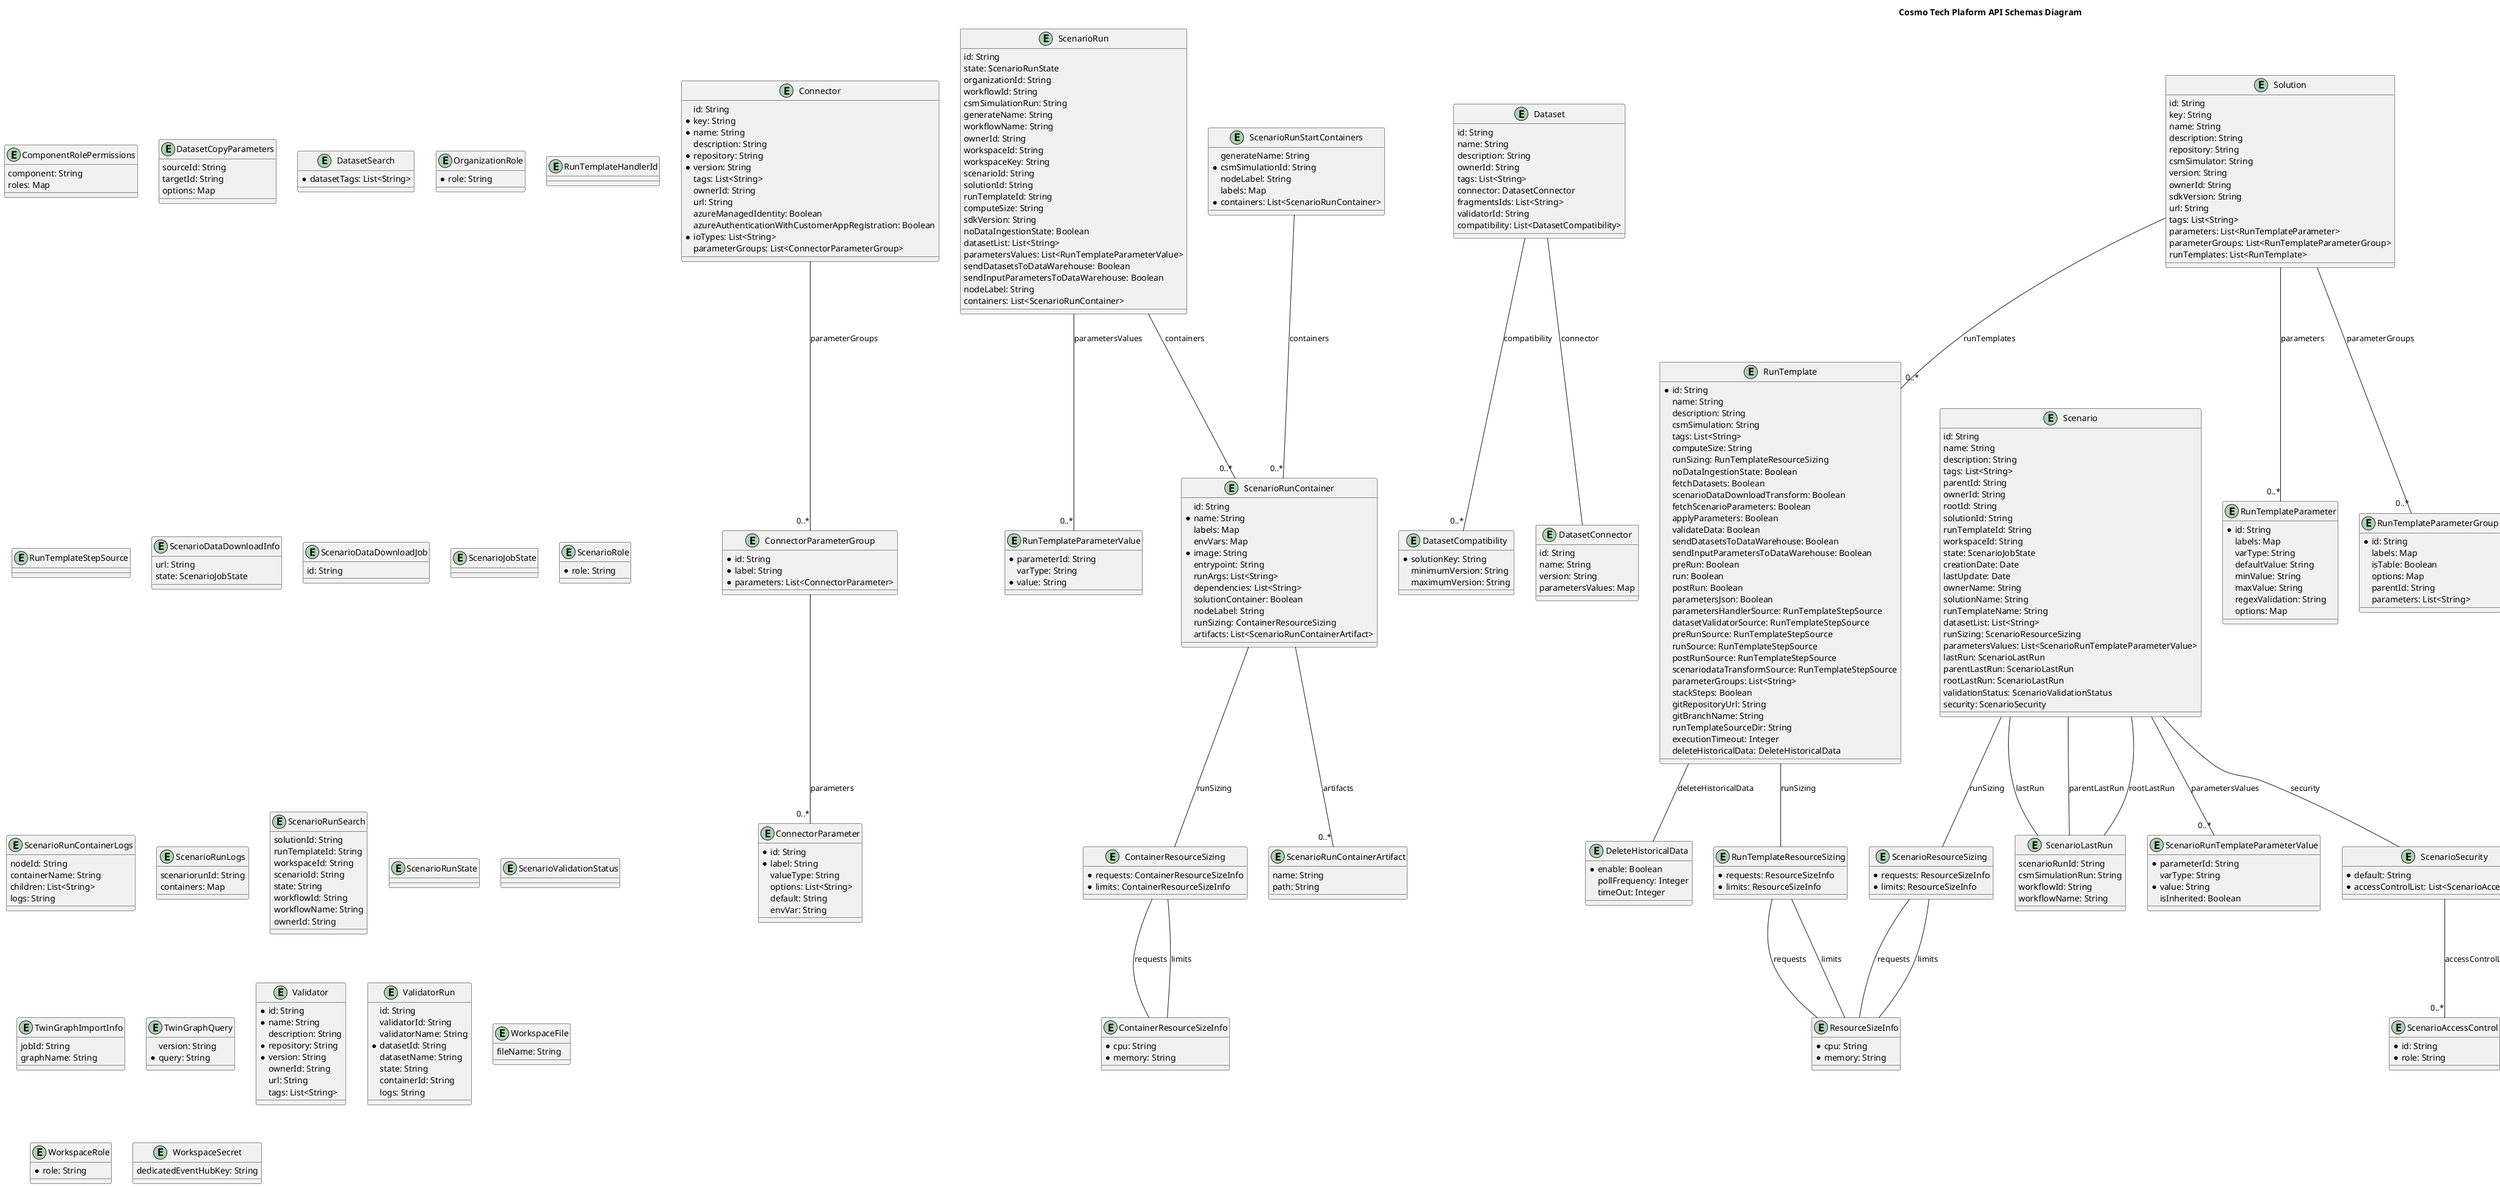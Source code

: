 @startuml

title Cosmo Tech Plaform API Schemas Diagram

entity ComponentRolePermissions {
    component: String
    roles: Map
}

entity Connector {
    id: String
    * key: String
    * name: String
    description: String
    * repository: String
    * version: String
    tags: List<String>
    ownerId: String
    url: String
    azureManagedIdentity: Boolean
    azureAuthenticationWithCustomerAppRegistration: Boolean
    * ioTypes: List<String>
    parameterGroups: List<ConnectorParameterGroup>
}

entity ConnectorParameter {
    * id: String
    * label: String
    valueType: String
    options: List<String>
    default: String
    envVar: String
}

entity ConnectorParameterGroup {
    * id: String
    * label: String
    * parameters: List<ConnectorParameter>
}

entity ContainerResourceSizeInfo {
    * cpu: String
    * memory: String
}

entity ContainerResourceSizing {
    * requests: ContainerResourceSizeInfo
    * limits: ContainerResourceSizeInfo
}

entity Dataset {
    id: String
    name: String
    description: String
    ownerId: String
    tags: List<String>
    connector: DatasetConnector
    fragmentsIds: List<String>
    validatorId: String
    compatibility: List<DatasetCompatibility>
}

entity DatasetCompatibility {
    * solutionKey: String
    minimumVersion: String
    maximumVersion: String
}

entity DatasetConnector {
    id: String
    name: String
    version: String
    parametersValues: Map
}

entity DatasetCopyParameters {
    sourceId: String
    targetId: String
    options: Map
}

entity DatasetSearch {
    * datasetTags: List<String>
}

entity DeleteHistoricalData {
    * enable: Boolean
    pollFrequency: Integer
    timeOut: Integer
}

entity Organization {
    id: String
    name: String
    ownerId: String
    services: OrganizationServices
    security: OrganizationSecurity
}

entity OrganizationAccessControl {
    * id: String
    * role: String
}

entity OrganizationRole {
    * role: String
}

entity OrganizationSecurity {
    * default: String
    * accessControlList: List<OrganizationAccessControl>
}

entity OrganizationService {
    cloudService: String
    baseUri: String
    platformService: String
    resourceUri: String
    credentials: Map
}

entity OrganizationServices {
    tenantCredentials: Map
    storage: OrganizationService
    solutionsContainerRegistry: OrganizationService
}

entity ResourceSizeInfo {
    * cpu: String
    * memory: String
}

entity RunTemplate {
    * id: String
    name: String
    description: String
    csmSimulation: String
    tags: List<String>
    computeSize: String
    runSizing: RunTemplateResourceSizing
    noDataIngestionState: Boolean
    fetchDatasets: Boolean
    scenarioDataDownloadTransform: Boolean
    fetchScenarioParameters: Boolean
    applyParameters: Boolean
    validateData: Boolean
    sendDatasetsToDataWarehouse: Boolean
    sendInputParametersToDataWarehouse: Boolean
    preRun: Boolean
    run: Boolean
    postRun: Boolean
    parametersJson: Boolean
    parametersHandlerSource: RunTemplateStepSource
    datasetValidatorSource: RunTemplateStepSource
    preRunSource: RunTemplateStepSource
    runSource: RunTemplateStepSource
    postRunSource: RunTemplateStepSource
    scenariodataTransformSource: RunTemplateStepSource
    parameterGroups: List<String>
    stackSteps: Boolean
    gitRepositoryUrl: String
    gitBranchName: String
    runTemplateSourceDir: String
    executionTimeout: Integer
    deleteHistoricalData: DeleteHistoricalData
}

entity RunTemplateHandlerId {
}

entity RunTemplateParameter {
    * id: String
    labels: Map
    varType: String
    defaultValue: String
    minValue: String
    maxValue: String
    regexValidation: String
    options: Map
}

entity RunTemplateParameterGroup {
    * id: String
    labels: Map
    isTable: Boolean
    options: Map
    parentId: String
    parameters: List<String>
}

entity RunTemplateParameterValue {
    * parameterId: String
    varType: String
    * value: String
}

entity RunTemplateResourceSizing {
    * requests: ResourceSizeInfo
    * limits: ResourceSizeInfo
}

entity RunTemplateStepSource {
}

entity Scenario {
    id: String
    name: String
    description: String
    tags: List<String>
    parentId: String
    ownerId: String
    rootId: String
    solutionId: String
    runTemplateId: String
    workspaceId: String
    state: ScenarioJobState
    creationDate: Date
    lastUpdate: Date
    ownerName: String
    solutionName: String
    runTemplateName: String
    datasetList: List<String>
    runSizing: ScenarioResourceSizing
    parametersValues: List<ScenarioRunTemplateParameterValue>
    lastRun: ScenarioLastRun
    parentLastRun: ScenarioLastRun
    rootLastRun: ScenarioLastRun
    validationStatus: ScenarioValidationStatus
    security: ScenarioSecurity
}

entity ScenarioAccessControl {
    * id: String
    * role: String
}

entity ScenarioChangedParameterValue {
    parameterId: String
    varType: String
    value: String
    comparedValue: String
}

entity ScenarioComparisonResult {
    scenarioId: String
    comparedScenarioId: String
    changedValues: List<ScenarioChangedParameterValue>
}

entity ScenarioDataDownloadInfo {
    url: String
    state: ScenarioJobState
}

entity ScenarioDataDownloadJob {
    id: String
}

entity ScenarioJobState {
}

entity ScenarioLastRun {
    scenarioRunId: String
    csmSimulationRun: String
    workflowId: String
    workflowName: String
}

entity ScenarioResourceSizing {
    * requests: ResourceSizeInfo
    * limits: ResourceSizeInfo
}

entity ScenarioRole {
    * role: String
}

entity ScenarioRun {
    id: String
    state: ScenarioRunState
    organizationId: String
    workflowId: String
    csmSimulationRun: String
    generateName: String
    workflowName: String
    ownerId: String
    workspaceId: String
    workspaceKey: String
    scenarioId: String
    solutionId: String
    runTemplateId: String
    computeSize: String
    sdkVersion: String
    noDataIngestionState: Boolean
    datasetList: List<String>
    parametersValues: List<RunTemplateParameterValue>
    sendDatasetsToDataWarehouse: Boolean
    sendInputParametersToDataWarehouse: Boolean
    nodeLabel: String
    containers: List<ScenarioRunContainer>
}

entity ScenarioRunContainer {
    id: String
    * name: String
    labels: Map
    envVars: Map
    * image: String
    entrypoint: String
    runArgs: List<String>
    dependencies: List<String>
    solutionContainer: Boolean
    nodeLabel: String
    runSizing: ContainerResourceSizing
    artifacts: List<ScenarioRunContainerArtifact>
}

entity ScenarioRunContainerArtifact {
    name: String
    path: String
}

entity ScenarioRunContainerLogs {
    nodeId: String
    containerName: String
    children: List<String>
    logs: String
}

entity ScenarioRunLogs {
    scenariorunId: String
    containers: Map
}

entity ScenarioRunSearch {
    solutionId: String
    runTemplateId: String
    workspaceId: String
    scenarioId: String
    state: String
    workflowId: String
    workflowName: String
    ownerId: String
}

entity ScenarioRunStartContainers {
    generateName: String
    * csmSimulationId: String
    nodeLabel: String
    labels: Map
    * containers: List<ScenarioRunContainer>
}

entity ScenarioRunState {
}

entity ScenarioRunStatus {
    id: String
    organizationId: String
    workflowId: String
    workflowName: String
    startTime: String
    endTime: String
    phase: String
    progress: String
    message: String
    estimatedDuration: Integer
    nodes: List<ScenarioRunStatusNode>
    state: ScenarioRunState
}

entity ScenarioRunStatusNode {
    id: String
    name: String
    containerName: String
    estimatedDuration: Integer
    hostNodeName: String
    message: String
    phase: String
    progress: String
    startTime: String
    endTime: String
}

entity ScenarioRunTemplateParameterValue {
    * parameterId: String
    varType: String
    * value: String
    isInherited: Boolean
}

entity ScenarioSecurity {
    * default: String
    * accessControlList: List<ScenarioAccessControl>
}

entity ScenarioValidationStatus {
}

entity Solution {
    id: String
    key: String
    name: String
    description: String
    repository: String
    csmSimulator: String
    version: String
    ownerId: String
    sdkVersion: String
    url: String
    tags: List<String>
    parameters: List<RunTemplateParameter>
    parameterGroups: List<RunTemplateParameterGroup>
    runTemplates: List<RunTemplate>
}

entity SourceInfo {
    name: String
    * location: String
    path: String
    * type: String
}

entity TwinGraphImport {
    * source: SourceInfo
    * graphId: String
    version: String
}

entity TwinGraphImportInfo {
    jobId: String
    graphName: String
}

entity TwinGraphQuery {
    version: String
    * query: String
}

entity Validator {
    * id: String
    * name: String
    description: String
    * repository: String
    * version: String
    ownerId: String
    url: String
    tags: List<String>
}

entity ValidatorRun {
    id: String
    validatorId: String
    validatorName: String
    * datasetId: String
    datasetName: String
    state: String
    containerId: String
    logs: String
}

entity Workspace {
    id: String
    * key: String
    * name: String
    description: String
    version: String
    tags: List<String>
    ownerId: String
    * solution: WorkspaceSolution
    webApp: WorkspaceWebApp
    sendInputToDataWarehouse: Boolean
    useDedicatedEventHubNamespace: Boolean
    dedicatedEventHubSasKeyName: String
    dedicatedEventHubAuthenticationStrategy: String
    sendScenarioRunToEventHub: Boolean
    sendScenarioMetadataToEventHub: Boolean
    security: WorkspaceSecurity
}

entity WorkspaceAccessControl {
    * id: String
    * role: String
}

entity WorkspaceFile {
    fileName: String
}

entity WorkspaceRole {
    * role: String
}

entity WorkspaceSecret {
    dedicatedEventHubKey: String
}

entity WorkspaceSecurity {
    * default: String
    * accessControlList: List<WorkspaceAccessControl>
}

entity WorkspaceSolution {
    solutionId: String
    runTemplateFilter: List<String>
    defaultRunTemplateDataset: Map
}

entity WorkspaceWebApp {
    * url: String
    iframes: Map
    options: Map
}


RunTemplateResourceSizing -- ResourceSizeInfo : requests
RunTemplateResourceSizing -- ResourceSizeInfo : limits
ContainerResourceSizing -- ContainerResourceSizeInfo : requests
ContainerResourceSizing -- ContainerResourceSizeInfo : limits
ScenarioRunContainer -- ContainerResourceSizing : runSizing
ScenarioRunContainer -- "0..*" ScenarioRunContainerArtifact : artifacts
WorkspaceSecurity -- "0..*" WorkspaceAccessControl : accessControlList
ConnectorParameterGroup -- "0..*" ConnectorParameter : parameters
OrganizationServices -- OrganizationService : storage
OrganizationServices -- OrganizationService : solutionsContainerRegistry
Scenario -- ScenarioResourceSizing : runSizing
Scenario -- "0..*" ScenarioRunTemplateParameterValue : parametersValues
Scenario -- ScenarioLastRun : lastRun
Scenario -- ScenarioLastRun : parentLastRun
Scenario -- ScenarioLastRun : rootLastRun
Scenario -- ScenarioSecurity : security
ScenarioRun -- "0..*" RunTemplateParameterValue : parametersValues
ScenarioRun -- "0..*" ScenarioRunContainer : containers
ScenarioRunStatus -- "0..*" ScenarioRunStatusNode : nodes
Connector -- "0..*" ConnectorParameterGroup : parameterGroups
ScenarioResourceSizing -- ResourceSizeInfo : requests
ScenarioResourceSizing -- ResourceSizeInfo : limits
ScenarioSecurity -- "0..*" ScenarioAccessControl : accessControlList
Organization -- OrganizationServices : services
Organization -- OrganizationSecurity : security
RunTemplate -- RunTemplateResourceSizing : runSizing
RunTemplate -- DeleteHistoricalData : deleteHistoricalData
Solution -- "0..*" RunTemplateParameter : parameters
Solution -- "0..*" RunTemplateParameterGroup : parameterGroups
Solution -- "0..*" RunTemplate : runTemplates
ScenarioComparisonResult -- "0..*" ScenarioChangedParameterValue : changedValues
Dataset -- DatasetConnector : connector
Dataset -- "0..*" DatasetCompatibility : compatibility
TwinGraphImport -- SourceInfo : source
OrganizationSecurity -- "0..*" OrganizationAccessControl : accessControlList
ScenarioRunStartContainers -- "0..*" ScenarioRunContainer : containers
Workspace -- WorkspaceSolution : solution
Workspace -- WorkspaceWebApp : webApp
Workspace -- WorkspaceSecurity : security

@enduml